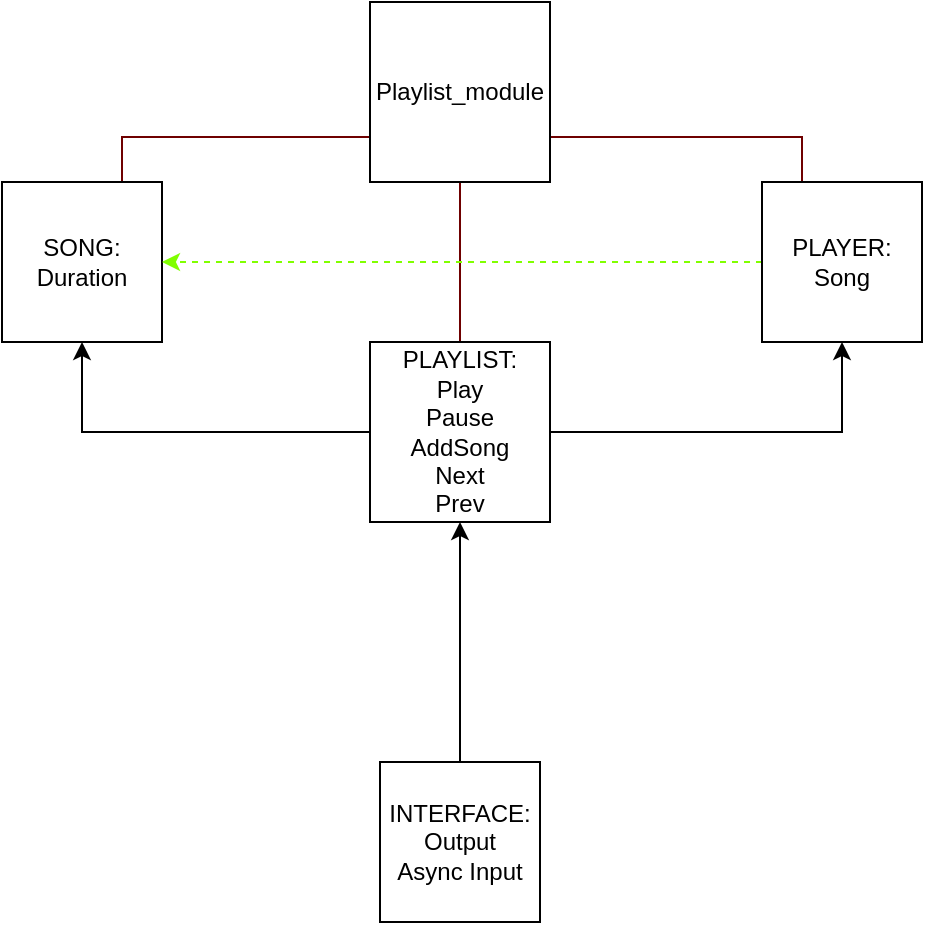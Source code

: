 <mxfile version="20.8.20" type="device"><diagram name="Страница 1" id="H7oUMaQl-gS6Cx_I0V9l"><mxGraphModel dx="956" dy="529" grid="1" gridSize="10" guides="1" tooltips="1" connect="1" arrows="1" fold="1" page="1" pageScale="1" pageWidth="827" pageHeight="1169" math="0" shadow="0"><root><mxCell id="0"/><mxCell id="1" parent="0"/><mxCell id="Y53kTLA1K1irqkyA-2YS-6" style="edgeStyle=orthogonalEdgeStyle;rounded=0;orthogonalLoop=1;jettySize=auto;html=1;exitX=0;exitY=0.75;exitDx=0;exitDy=0;entryX=0.75;entryY=0;entryDx=0;entryDy=0;endArrow=none;endFill=0;fillColor=#a20025;strokeColor=#6F0000;" parent="1" source="Y53kTLA1K1irqkyA-2YS-1" target="Y53kTLA1K1irqkyA-2YS-3" edge="1"><mxGeometry relative="1" as="geometry"/></mxCell><mxCell id="Y53kTLA1K1irqkyA-2YS-7" style="edgeStyle=orthogonalEdgeStyle;rounded=0;orthogonalLoop=1;jettySize=auto;html=1;exitX=1;exitY=0.75;exitDx=0;exitDy=0;entryX=0.25;entryY=0;entryDx=0;entryDy=0;endArrow=none;endFill=0;fillColor=#a20025;strokeColor=#6F0000;" parent="1" source="Y53kTLA1K1irqkyA-2YS-1" target="Y53kTLA1K1irqkyA-2YS-4" edge="1"><mxGeometry relative="1" as="geometry"/></mxCell><mxCell id="Y53kTLA1K1irqkyA-2YS-8" style="edgeStyle=orthogonalEdgeStyle;rounded=0;orthogonalLoop=1;jettySize=auto;html=1;exitX=0.5;exitY=1;exitDx=0;exitDy=0;entryX=0.5;entryY=0;entryDx=0;entryDy=0;endArrow=none;endFill=0;fillColor=#a20025;strokeColor=#6F0000;" parent="1" source="Y53kTLA1K1irqkyA-2YS-1" target="Y53kTLA1K1irqkyA-2YS-2" edge="1"><mxGeometry relative="1" as="geometry"/></mxCell><mxCell id="Y53kTLA1K1irqkyA-2YS-1" value="Playlist_module" style="whiteSpace=wrap;html=1;aspect=fixed;" parent="1" vertex="1"><mxGeometry x="324" y="100" width="90" height="90" as="geometry"/></mxCell><mxCell id="n4NwPwioEG_-Xsg2w37e-2" style="edgeStyle=orthogonalEdgeStyle;rounded=0;orthogonalLoop=1;jettySize=auto;html=1;entryX=0.5;entryY=1;entryDx=0;entryDy=0;" edge="1" parent="1" source="Y53kTLA1K1irqkyA-2YS-2" target="Y53kTLA1K1irqkyA-2YS-3"><mxGeometry relative="1" as="geometry"/></mxCell><mxCell id="n4NwPwioEG_-Xsg2w37e-3" style="edgeStyle=orthogonalEdgeStyle;rounded=0;orthogonalLoop=1;jettySize=auto;html=1;entryX=0.5;entryY=1;entryDx=0;entryDy=0;" edge="1" parent="1" source="Y53kTLA1K1irqkyA-2YS-2" target="Y53kTLA1K1irqkyA-2YS-4"><mxGeometry relative="1" as="geometry"/></mxCell><mxCell id="Y53kTLA1K1irqkyA-2YS-2" value="PLAYLIST:&lt;br&gt;Play&lt;br&gt;Pause&lt;br&gt;AddSong&lt;br&gt;Next&lt;br&gt;Prev" style="whiteSpace=wrap;html=1;aspect=fixed;" parent="1" vertex="1"><mxGeometry x="324" y="270" width="90" height="90" as="geometry"/></mxCell><mxCell id="Y53kTLA1K1irqkyA-2YS-3" value="SONG:&lt;br&gt;Duration" style="whiteSpace=wrap;html=1;aspect=fixed;" parent="1" vertex="1"><mxGeometry x="140" y="190" width="80" height="80" as="geometry"/></mxCell><mxCell id="n4NwPwioEG_-Xsg2w37e-4" style="edgeStyle=orthogonalEdgeStyle;rounded=0;orthogonalLoop=1;jettySize=auto;html=1;entryX=1;entryY=0.5;entryDx=0;entryDy=0;dashed=1;strokeColor=#80FF00;" edge="1" parent="1" source="Y53kTLA1K1irqkyA-2YS-4" target="Y53kTLA1K1irqkyA-2YS-3"><mxGeometry relative="1" as="geometry"/></mxCell><mxCell id="Y53kTLA1K1irqkyA-2YS-4" value="PLAYER:&lt;br&gt;Song" style="whiteSpace=wrap;html=1;aspect=fixed;" parent="1" vertex="1"><mxGeometry x="520" y="190" width="80" height="80" as="geometry"/></mxCell><mxCell id="Y53kTLA1K1irqkyA-2YS-14" style="edgeStyle=orthogonalEdgeStyle;rounded=0;orthogonalLoop=1;jettySize=auto;html=1;entryX=0.5;entryY=1;entryDx=0;entryDy=0;startArrow=none;startFill=0;endArrow=classic;endFill=1;" parent="1" source="Y53kTLA1K1irqkyA-2YS-13" target="Y53kTLA1K1irqkyA-2YS-2" edge="1"><mxGeometry relative="1" as="geometry"/></mxCell><mxCell id="Y53kTLA1K1irqkyA-2YS-13" value="INTERFACE:&lt;br&gt;Output&lt;br&gt;Async Input" style="whiteSpace=wrap;html=1;aspect=fixed;" parent="1" vertex="1"><mxGeometry x="329" y="480" width="80" height="80" as="geometry"/></mxCell></root></mxGraphModel></diagram></mxfile>